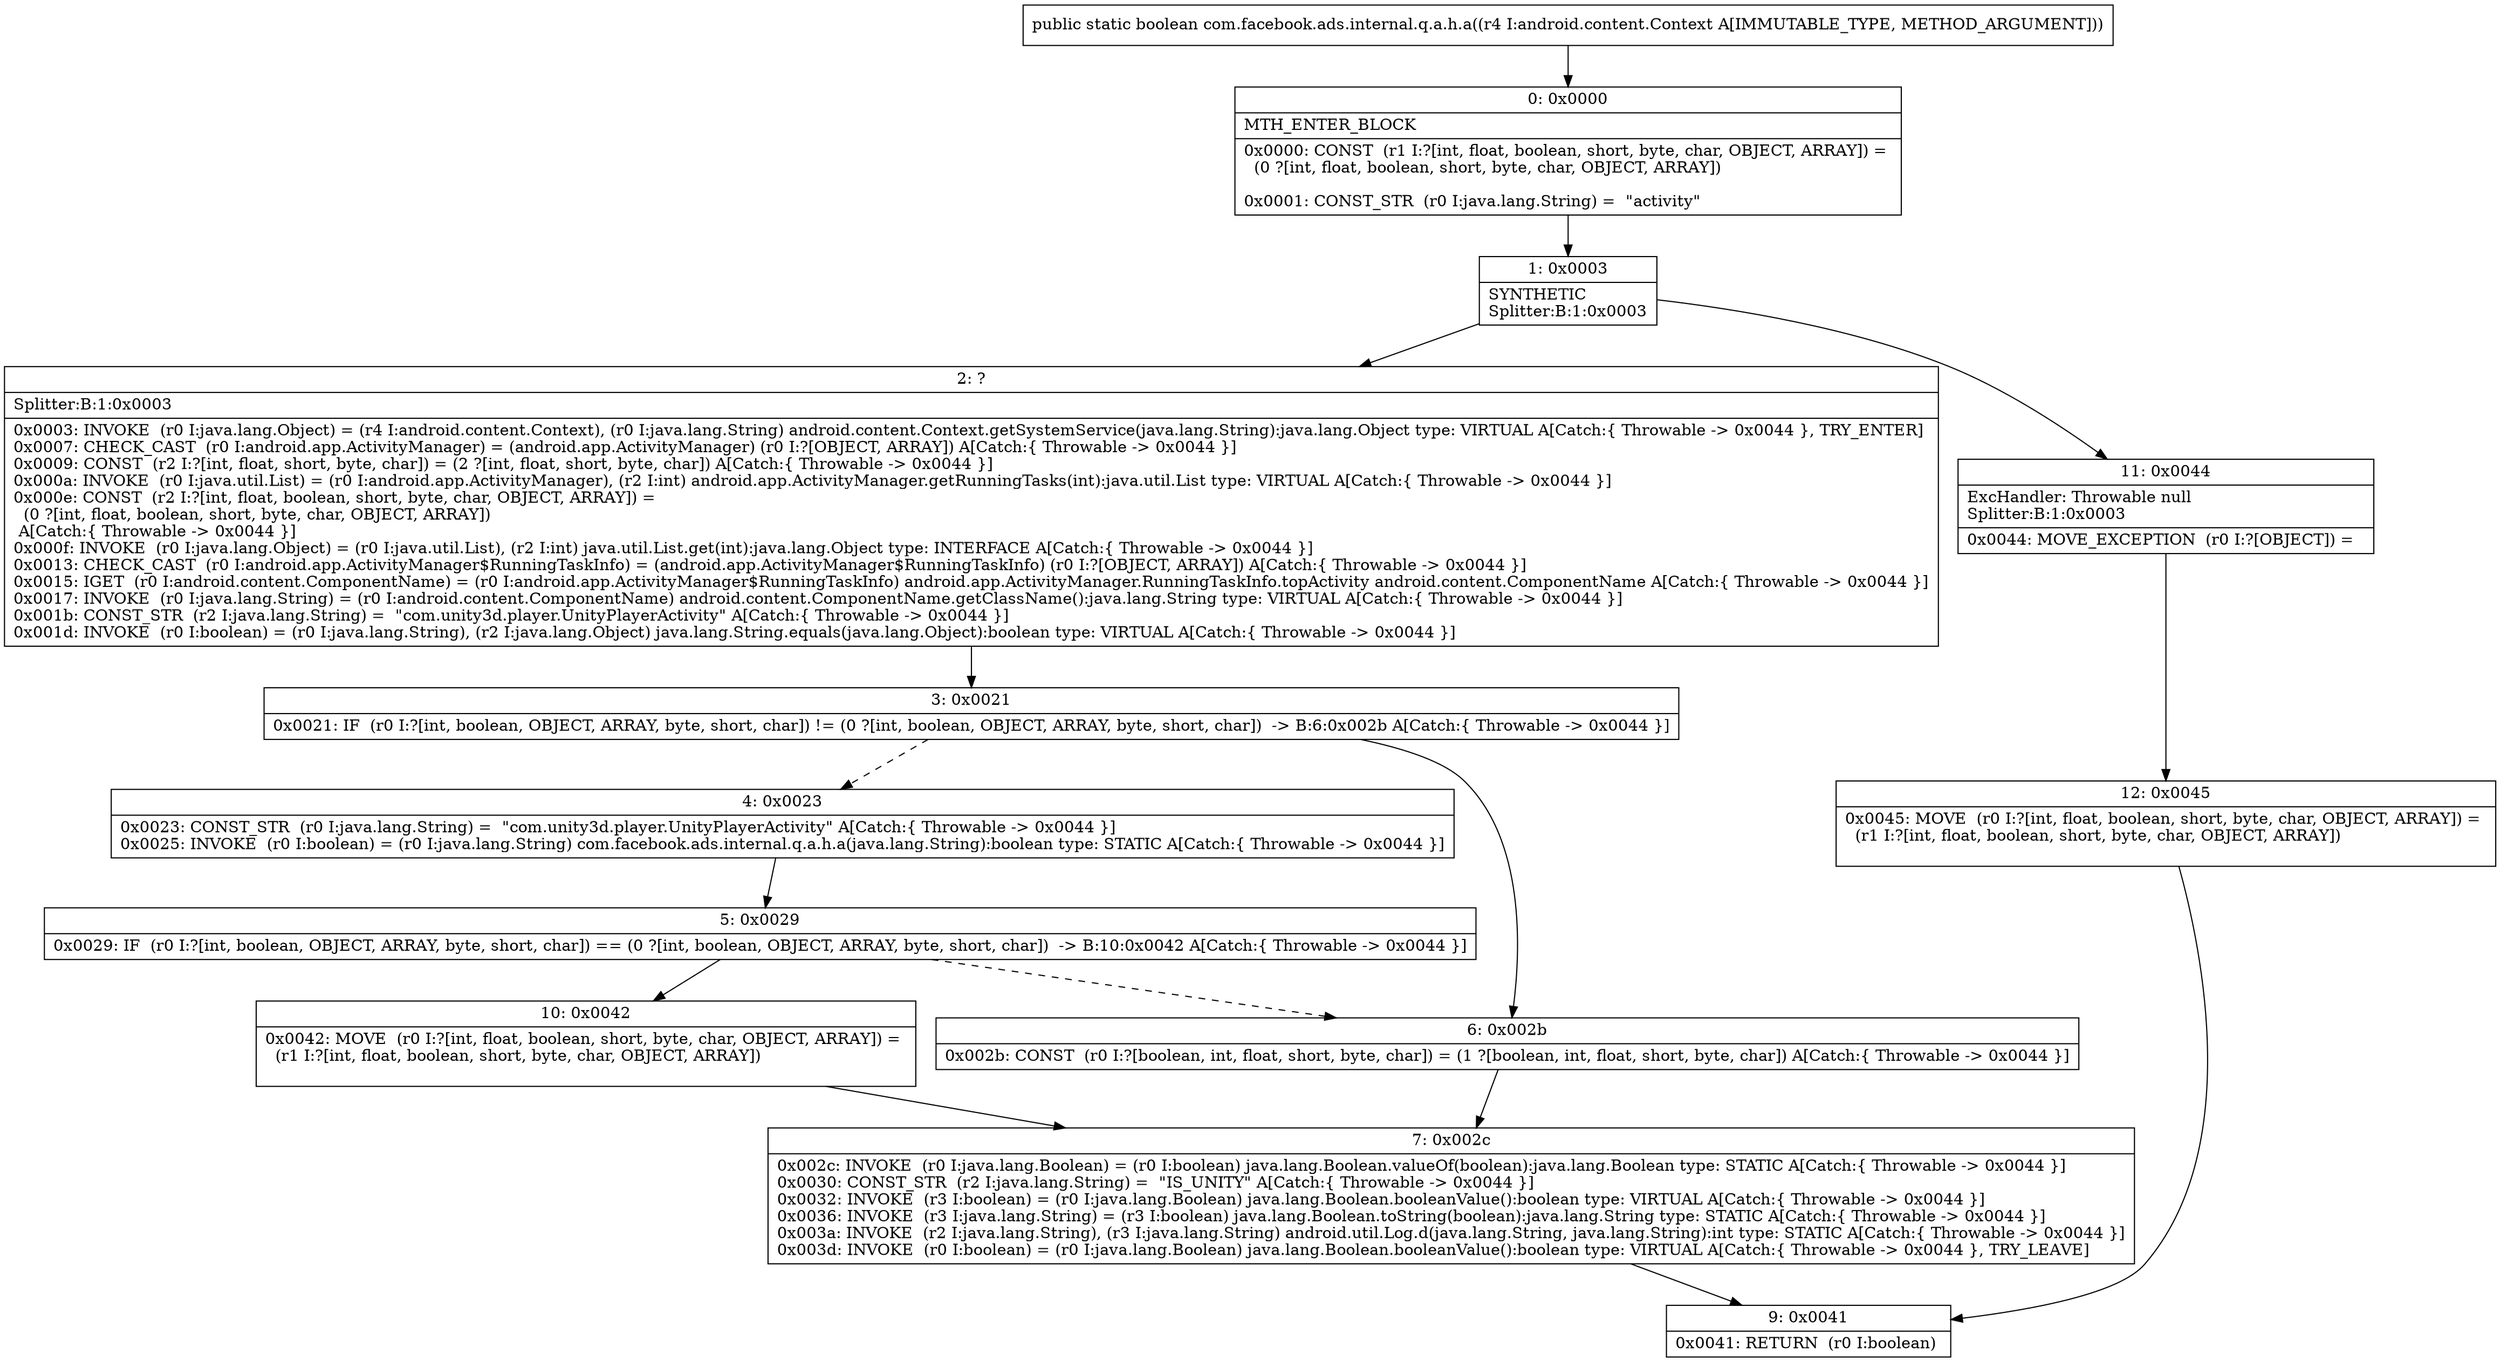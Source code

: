 digraph "CFG forcom.facebook.ads.internal.q.a.h.a(Landroid\/content\/Context;)Z" {
Node_0 [shape=record,label="{0\:\ 0x0000|MTH_ENTER_BLOCK\l|0x0000: CONST  (r1 I:?[int, float, boolean, short, byte, char, OBJECT, ARRAY]) = \l  (0 ?[int, float, boolean, short, byte, char, OBJECT, ARRAY])\l \l0x0001: CONST_STR  (r0 I:java.lang.String) =  \"activity\" \l}"];
Node_1 [shape=record,label="{1\:\ 0x0003|SYNTHETIC\lSplitter:B:1:0x0003\l}"];
Node_2 [shape=record,label="{2\:\ ?|Splitter:B:1:0x0003\l|0x0003: INVOKE  (r0 I:java.lang.Object) = (r4 I:android.content.Context), (r0 I:java.lang.String) android.content.Context.getSystemService(java.lang.String):java.lang.Object type: VIRTUAL A[Catch:\{ Throwable \-\> 0x0044 \}, TRY_ENTER]\l0x0007: CHECK_CAST  (r0 I:android.app.ActivityManager) = (android.app.ActivityManager) (r0 I:?[OBJECT, ARRAY]) A[Catch:\{ Throwable \-\> 0x0044 \}]\l0x0009: CONST  (r2 I:?[int, float, short, byte, char]) = (2 ?[int, float, short, byte, char]) A[Catch:\{ Throwable \-\> 0x0044 \}]\l0x000a: INVOKE  (r0 I:java.util.List) = (r0 I:android.app.ActivityManager), (r2 I:int) android.app.ActivityManager.getRunningTasks(int):java.util.List type: VIRTUAL A[Catch:\{ Throwable \-\> 0x0044 \}]\l0x000e: CONST  (r2 I:?[int, float, boolean, short, byte, char, OBJECT, ARRAY]) = \l  (0 ?[int, float, boolean, short, byte, char, OBJECT, ARRAY])\l A[Catch:\{ Throwable \-\> 0x0044 \}]\l0x000f: INVOKE  (r0 I:java.lang.Object) = (r0 I:java.util.List), (r2 I:int) java.util.List.get(int):java.lang.Object type: INTERFACE A[Catch:\{ Throwable \-\> 0x0044 \}]\l0x0013: CHECK_CAST  (r0 I:android.app.ActivityManager$RunningTaskInfo) = (android.app.ActivityManager$RunningTaskInfo) (r0 I:?[OBJECT, ARRAY]) A[Catch:\{ Throwable \-\> 0x0044 \}]\l0x0015: IGET  (r0 I:android.content.ComponentName) = (r0 I:android.app.ActivityManager$RunningTaskInfo) android.app.ActivityManager.RunningTaskInfo.topActivity android.content.ComponentName A[Catch:\{ Throwable \-\> 0x0044 \}]\l0x0017: INVOKE  (r0 I:java.lang.String) = (r0 I:android.content.ComponentName) android.content.ComponentName.getClassName():java.lang.String type: VIRTUAL A[Catch:\{ Throwable \-\> 0x0044 \}]\l0x001b: CONST_STR  (r2 I:java.lang.String) =  \"com.unity3d.player.UnityPlayerActivity\" A[Catch:\{ Throwable \-\> 0x0044 \}]\l0x001d: INVOKE  (r0 I:boolean) = (r0 I:java.lang.String), (r2 I:java.lang.Object) java.lang.String.equals(java.lang.Object):boolean type: VIRTUAL A[Catch:\{ Throwable \-\> 0x0044 \}]\l}"];
Node_3 [shape=record,label="{3\:\ 0x0021|0x0021: IF  (r0 I:?[int, boolean, OBJECT, ARRAY, byte, short, char]) != (0 ?[int, boolean, OBJECT, ARRAY, byte, short, char])  \-\> B:6:0x002b A[Catch:\{ Throwable \-\> 0x0044 \}]\l}"];
Node_4 [shape=record,label="{4\:\ 0x0023|0x0023: CONST_STR  (r0 I:java.lang.String) =  \"com.unity3d.player.UnityPlayerActivity\" A[Catch:\{ Throwable \-\> 0x0044 \}]\l0x0025: INVOKE  (r0 I:boolean) = (r0 I:java.lang.String) com.facebook.ads.internal.q.a.h.a(java.lang.String):boolean type: STATIC A[Catch:\{ Throwable \-\> 0x0044 \}]\l}"];
Node_5 [shape=record,label="{5\:\ 0x0029|0x0029: IF  (r0 I:?[int, boolean, OBJECT, ARRAY, byte, short, char]) == (0 ?[int, boolean, OBJECT, ARRAY, byte, short, char])  \-\> B:10:0x0042 A[Catch:\{ Throwable \-\> 0x0044 \}]\l}"];
Node_6 [shape=record,label="{6\:\ 0x002b|0x002b: CONST  (r0 I:?[boolean, int, float, short, byte, char]) = (1 ?[boolean, int, float, short, byte, char]) A[Catch:\{ Throwable \-\> 0x0044 \}]\l}"];
Node_7 [shape=record,label="{7\:\ 0x002c|0x002c: INVOKE  (r0 I:java.lang.Boolean) = (r0 I:boolean) java.lang.Boolean.valueOf(boolean):java.lang.Boolean type: STATIC A[Catch:\{ Throwable \-\> 0x0044 \}]\l0x0030: CONST_STR  (r2 I:java.lang.String) =  \"IS_UNITY\" A[Catch:\{ Throwable \-\> 0x0044 \}]\l0x0032: INVOKE  (r3 I:boolean) = (r0 I:java.lang.Boolean) java.lang.Boolean.booleanValue():boolean type: VIRTUAL A[Catch:\{ Throwable \-\> 0x0044 \}]\l0x0036: INVOKE  (r3 I:java.lang.String) = (r3 I:boolean) java.lang.Boolean.toString(boolean):java.lang.String type: STATIC A[Catch:\{ Throwable \-\> 0x0044 \}]\l0x003a: INVOKE  (r2 I:java.lang.String), (r3 I:java.lang.String) android.util.Log.d(java.lang.String, java.lang.String):int type: STATIC A[Catch:\{ Throwable \-\> 0x0044 \}]\l0x003d: INVOKE  (r0 I:boolean) = (r0 I:java.lang.Boolean) java.lang.Boolean.booleanValue():boolean type: VIRTUAL A[Catch:\{ Throwable \-\> 0x0044 \}, TRY_LEAVE]\l}"];
Node_9 [shape=record,label="{9\:\ 0x0041|0x0041: RETURN  (r0 I:boolean) \l}"];
Node_10 [shape=record,label="{10\:\ 0x0042|0x0042: MOVE  (r0 I:?[int, float, boolean, short, byte, char, OBJECT, ARRAY]) = \l  (r1 I:?[int, float, boolean, short, byte, char, OBJECT, ARRAY])\l \l}"];
Node_11 [shape=record,label="{11\:\ 0x0044|ExcHandler: Throwable null\lSplitter:B:1:0x0003\l|0x0044: MOVE_EXCEPTION  (r0 I:?[OBJECT]) =  \l}"];
Node_12 [shape=record,label="{12\:\ 0x0045|0x0045: MOVE  (r0 I:?[int, float, boolean, short, byte, char, OBJECT, ARRAY]) = \l  (r1 I:?[int, float, boolean, short, byte, char, OBJECT, ARRAY])\l \l}"];
MethodNode[shape=record,label="{public static boolean com.facebook.ads.internal.q.a.h.a((r4 I:android.content.Context A[IMMUTABLE_TYPE, METHOD_ARGUMENT])) }"];
MethodNode -> Node_0;
Node_0 -> Node_1;
Node_1 -> Node_2;
Node_1 -> Node_11;
Node_2 -> Node_3;
Node_3 -> Node_4[style=dashed];
Node_3 -> Node_6;
Node_4 -> Node_5;
Node_5 -> Node_6[style=dashed];
Node_5 -> Node_10;
Node_6 -> Node_7;
Node_7 -> Node_9;
Node_10 -> Node_7;
Node_11 -> Node_12;
Node_12 -> Node_9;
}


